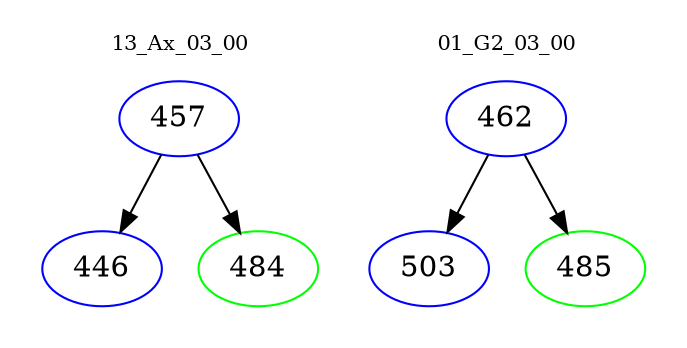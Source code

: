 digraph{
subgraph cluster_0 {
color = white
label = "13_Ax_03_00";
fontsize=10;
T0_457 [label="457", color="blue"]
T0_457 -> T0_446 [color="black"]
T0_446 [label="446", color="blue"]
T0_457 -> T0_484 [color="black"]
T0_484 [label="484", color="green"]
}
subgraph cluster_1 {
color = white
label = "01_G2_03_00";
fontsize=10;
T1_462 [label="462", color="blue"]
T1_462 -> T1_503 [color="black"]
T1_503 [label="503", color="blue"]
T1_462 -> T1_485 [color="black"]
T1_485 [label="485", color="green"]
}
}
